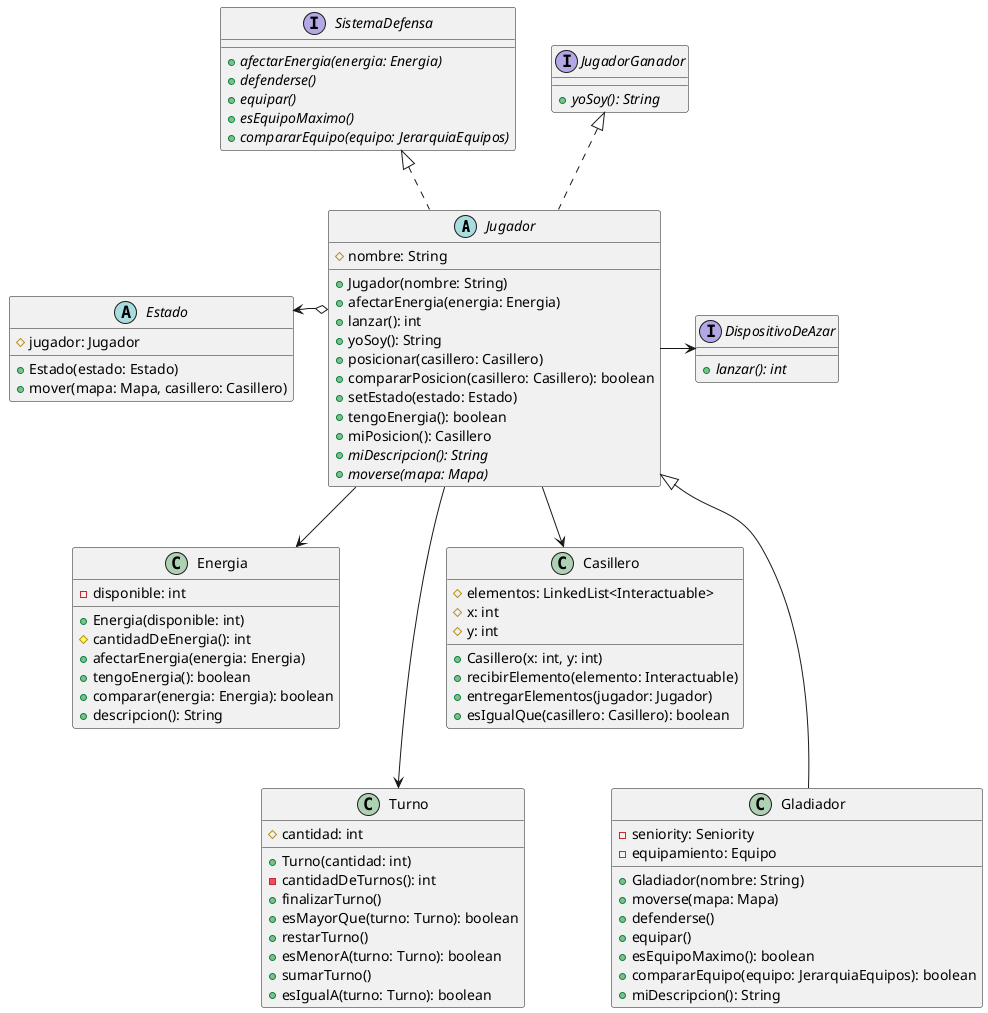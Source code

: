 @startuml Jugador

abstract class Jugador{
    #nombre: String
    +Jugador(nombre: String)
    +afectarEnergia(energia: Energia)
    +lanzar(): int
    +yoSoy(): String
    +posicionar(casillero: Casillero)
    +compararPosicion(casillero: Casillero): boolean
    +setEstado(estado: Estado)
    +tengoEnergia(): boolean
    +miPosicion(): Casillero
    +{abstract} miDescripcion(): String
    +{abstract} moverse(mapa: Mapa)
}


class Energia{
    -disponible: int
    +Energia(disponible: int)
    #cantidadDeEnergia(): int
    +afectarEnergia(energia: Energia)
    +tengoEnergia(): boolean
    +comparar(energia: Energia): boolean
    +descripcion(): String
}


interface DispositivoDeAzar{
    +{abstract}lanzar(): int
}


abstract class Estado{
    #jugador: Jugador
    +Estado(estado: Estado)
    +mover(mapa: Mapa, casillero: Casillero)
}


class Turno{
    #cantidad: int
    +Turno(cantidad: int)
    -cantidadDeTurnos(): int
    +finalizarTurno()
    +esMayorQue(turno: Turno): boolean
    +restarTurno()
    +esMenorA(turno: Turno): boolean
    +sumarTurno()
    +esIgualA(turno: Turno): boolean
}


class Casillero{
    #elementos: LinkedList<Interactuable>
    #x: int
    #y: int
    +Casillero(x: int, y: int)
    +recibirElemento(elemento: Interactuable)
    +entregarElementos(jugador: Jugador)
    +esIgualQue(casillero: Casillero): boolean
}


interface SistemaDefensa{
    +{abstract}afectarEnergia(energia: Energia)
    +{abstract}defenderse()
    +{abstract}equipar()
    +{abstract}esEquipoMaximo()
    +{abstract}compararEquipo(equipo: JerarquiaEquipos)
}

interface JugadorGanador{
    +{abstract}yoSoy(): String
}

class Gladiador {
    -seniority: Seniority
    -equipamiento: Equipo
    +Gladiador(nombre: String)
    +moverse(mapa: Mapa)
    +defenderse()
    +equipar()
    +esEquipoMaximo(): boolean
    +compararEquipo(equipo: JerarquiaEquipos): boolean
    +miDescripcion(): String
}


SistemaDefensa <|.. Jugador
JugadorGanador <|.. Jugador


Estado -[hidden]> Jugador

Jugador <|--- Gladiador

Jugador --> Energia
Estado <--o Jugador
Jugador ---> Turno
Jugador --> Casillero
Jugador -> DispositivoDeAzar






@enduml